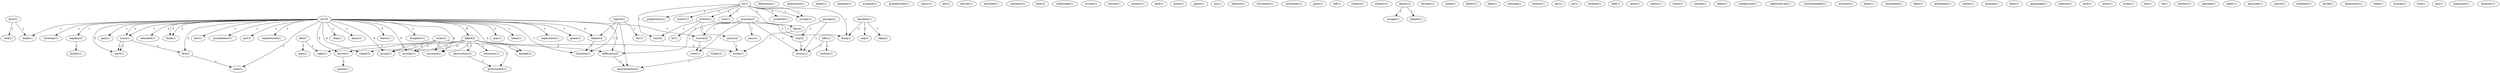 digraph G {
  face [ label="face(2)" ];
  look [ label="look(1)" ];
  make [ label="make(1)" ];
  federation [ label="federation(1)" ];
  population [ label="population(1)" ];
  detail [ label="detail(1)" ];
  example [ label="example(1)" ];
  escaped [ label="escaped(1)" ];
  grandmother [ label="grandmother(1)" ];
  marry [ label="marry(1)" ];
  lori [ label="lori(1)" ];
  dersim [ label="dersim(1)" ];
  marched [ label="marched(1)" ];
  comment [ label="comment(1)" ];
  hate [ label="hate(2)" ];
  cambridge [ label="cambridge(1)" ];
  ucsvax [ label="ucsvax(1)" ];
  caused [ label="caused(1)" ];
  re [ label="re(1)" ];
  article [ label="article(2)" ];
  preparation [ label="preparation(1)" ];
  winter [ label="winter(1)" ];
  wisc [ label="wisc(2)" ];
  lack [ label="lack(1)" ];
  edu [ label="edu(4)" ];
  doug [ label="doug(1)" ];
  scramble [ label="scramble(1)" ];
  occupy [ label="occupy(1)" ];
  respect [ label="respect(1)" ];
  died [ label="died(1)" ];
  army [ label="army(1)" ];
  paste [ label="paste(1)" ];
  ma [ label="ma(1)" ];
  defense [ label="defense(1)" ];
  movement [ label="movement(1)" ];
  eachother [ label="eachother(1)" ];
  point [ label="point(1)" ];
  self [ label="self(1)" ];
  subject [ label="subject(1)" ];
  umass [ label="umass(2)" ];
  kr [ label="kr(1)" ];
  region [ label="region(2)" ];
  etc [ label="etc(1)" ];
  blame [ label="blame(2)" ];
  situation [ label="situation(1)" ];
  extermination [ label="extermination(2)" ];
  witness [ label="witness(1)" ];
  family [ label="family(2)" ];
  escape [ label="escape(1)" ];
  helped [ label="helped(1)" ];
  become [ label="become(1)" ];
  made [ label="made(1)" ];
  kill [ label="kill(3)" ];
  man [ label="man(1)" ];
  sight [ label="sight(1)" ];
  father [ label="father(1)" ];
  light [ label="light(1)" ];
  training [ label="training(1)" ];
  endure [ label="endure(1)" ];
  sy [ label="sy(19)" ];
  killed [ label="killed(5)" ];
  attacked [ label="attacked(1)" ];
  explain [ label="explain(2)" ];
  think [ label="think(1)" ];
  dirt [ label="dirt(1)" ];
  difference [ label="difference(2)" ];
  forced [ label="forced(1)" ];
  grandfather [ label="grandfather(1)" ];
  put [ label="put(1)" ];
  experienced [ label="experienced(1)" ];
  step [ label="step(1)" ];
  trust [ label="trust(1)" ];
  place [ label="place(1)" ];
  fire [ label="fire(2)" ];
  course [ label="course(2)" ];
  leave [ label="leave(1)" ];
  undo [ label="undo(1)" ];
  doughter [ label="doughter(1)" ];
  raped [ label="raped(2)" ];
  guy [ label="guy(1)" ];
  backed [ label="backed(1)" ];
  mean [ label="mean(1)" ];
  experience [ label="experience(1)" ];
  group [ label="group(1)" ];
  peace [ label="peace(1)" ];
  trust [ label="trust(1)" ];
  assumed [ label="assumed(1)" ];
  christian [ label="christian(1)" ];
  start [ label="start(1)" ];
  think [ label="think(1)" ];
  muslim [ label="muslim(1)" ];
  pain [ label="pain(1)" ];
  apr [ label="apr(1)" ];
  destruction [ label="destruction(2)" ];
  existence [ label="existence(1)" ];
  government [ label="government(1)" ];
  go [ label="go(1)" ];
  dispute [ label="dispute(1)" ];
  dbd [ label="dbd(1)" ];
  came [ label="came(1)" ];
  seems [ label="seems(1)" ];
  sense [ label="sense(1)" ];
  border [ label="border(1)" ];
  started [ label="started(1)" ];
  armenia [ label="armenia(3)" ];
  pass [ label="pass(1)" ];
  went [ label="went(1)" ];
  way [ label="way(2)" ];
  return [ label="return(1)" ];
  killer [ label="killer(1)" ];
  comparison [ label="comparison(1)" ];
  wrote [ label="wrote(1)" ];
  nakhitchevan [ label="nakhitchevan(1)" ];
  constantinople [ label="constantinople(1)" ];
  erzerum [ label="erzerum(1)" ];
  dress [ label="dress(1)" ];
  potato [ label="potato(1)" ];
  responded [ label="responded(1)" ];
  baku [ label="baku(1)" ];
  davidian [ label="davidian(1)" ];
  org [ label="org(2)" ];
  sdpa [ label="sdpa(2)" ];
  azerbaijan [ label="azerbaijan(1)" ];
  center [ label="center(1)" ];
  turkey [ label="turkey(2)" ];
  anatolia [ label="anatolia(1)" ];
  deny [ label="deny(1)" ];
  paragraph [ label="paragraph(1)" ];
  relation [ label="relation(1)" ];
  area [ label="area(1)" ];
  soner [ label="soner(1)" ];
  turkic [ label="turkic(1)" ];
  box [ label="box(1)" ];
  re [ label="re(1)" ];
  ok [ label="ok(1)" ];
  brother [ label="brother(1)" ];
  pambak [ label="pambak(1)" ];
  today [ label="today(1)" ];
  genocide [ label="genocide(1)" ];
  march [ label="march(1)" ];
  establish [ label="establish(1)" ];
  turks [ label="turks(2)" ];
  burak [ label="burak(1)" ];
  georgia [ label="georgia(1)" ];
  disposition [ label="disposition(1)" ];
  shed [ label="shed(1)" ];
  tiflis [ label="tiflis(1)" ];
  mother [ label="mother(1)" ];
  erzinka [ label="erzinka(1)" ];
  turk [ label="turk(1)" ];
  mp [ label="mp(1)" ];
  argument [ label="argument(1)" ];
  anybody [ label="anybody(1)" ];
  face -> look [ label="1" ];
  face -> make [ label="1" ];
  re -> article [ label="1" ];
  re -> preparation [ label="1" ];
  re -> winter [ label="1" ];
  re -> wisc [ label="1" ];
  re -> lack [ label="1" ];
  re -> edu [ label="1" ];
  re -> doug [ label="1" ];
  re -> scramble [ label="1" ];
  re -> occupy [ label="1" ];
  article -> wisc [ label="1" ];
  article -> umass [ label="1" ];
  article -> doug [ label="1" ];
  article -> kr [ label="1" ];
  region -> etc [ label="1" ];
  region -> blame [ label="1" ];
  region -> situation [ label="1" ];
  region -> extermination [ label="1" ];
  family -> escape [ label="1" ];
  family -> helped [ label="1" ];
  kill -> man [ label="1" ];
  kill -> sight [ label="1" ];
  sy -> blame [ label="2" ];
  sy -> killed [ label="9" ];
  sy -> attacked [ label="2" ];
  sy -> explain [ label="1" ];
  sy -> think [ label="2" ];
  sy -> dirt [ label="1" ];
  sy -> difference [ label="2" ];
  sy -> situation [ label="1" ];
  sy -> forced [ label="2" ];
  sy -> grandfather [ label="1" ];
  sy -> put [ label="1" ];
  sy -> experienced [ label="1" ];
  sy -> step [ label="1" ];
  sy -> trust [ label="1" ];
  sy -> place [ label="1" ];
  sy -> fire [ label="3" ];
  sy -> course [ label="1" ];
  sy -> leave [ label="2" ];
  sy -> make [ label="1" ];
  sy -> undo [ label="1" ];
  sy -> doughter [ label="1" ];
  sy -> raped [ label="4" ];
  sy -> guy [ label="1" ];
  sy -> backed [ label="4" ];
  sy -> mean [ label="1" ];
  sy -> experience [ label="1" ];
  sy -> group [ label="4" ];
  sy -> peace [ label="1" ];
  sy -> trust [ label="1" ];
  sy -> assumed [ label="4" ];
  sy -> christian [ label="1" ];
  sy -> start [ label="3" ];
  sy -> think [ label="2" ];
  sy -> muslim [ label="5" ];
  sy -> pain [ label="1" ];
  blame -> situation [ label="1" ];
  killed -> destruction [ label="1" ];
  killed -> difference [ label="2" ];
  killed -> forced [ label="1" ];
  killed -> raped [ label="2" ];
  killed -> backed [ label="2" ];
  killed -> existence [ label="1" ];
  killed -> group [ label="2" ];
  killed -> assumed [ label="2" ];
  killed -> government [ label="1" ];
  killed -> muslim [ label="2" ];
  explain -> border [ label="1" ];
  destruction -> government [ label="1" ];
  armenia -> difference [ label="1" ];
  armenia -> course [ label="1" ];
  armenia -> pass [ label="1" ];
  armenia -> went [ label="1" ];
  armenia -> way [ label="1" ];
  armenia -> return [ label="1" ];
  umass -> wrote [ label="1" ];
  difference -> extermination [ label="1" ];
  forced -> potato [ label="1" ];
  edu -> wrote [ label="1" ];
  davidian -> doug [ label="1" ];
  davidian -> org [ label="1" ];
  davidian -> sdpa [ label="1" ];
  turkey -> extermination [ label="1" ];
  trust -> fire [ label="1" ];
  trust -> start [ label="1" ];
  fire -> undo [ label="1" ];
  course -> went [ label="1" ];
  re -> occupy [ label="1" ];
  turks -> wrote [ label="2" ];
  turks -> group [ label="1" ];
  turks -> assumed [ label="1" ];
  turks -> muslim [ label="1" ];
  turks -> sight [ label="1" ];
  georgia -> way [ label="1" ];
  georgia -> return [ label="1" ];
  way -> return [ label="1" ];
  tiflis -> mother [ label="1" ];
  tiflis -> return [ label="1" ];
  trust -> start [ label="1" ];
}
